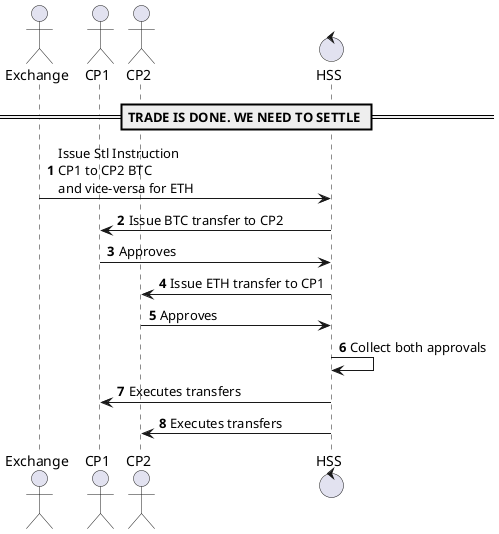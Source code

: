 @startuml
'https://plantuml.com/sequence-diagram

actor Exchange
actor CP1
actor CP2
control HSS

autonumber
== TRADE IS DONE. WE NEED TO SETTLE ==
Exchange -> HSS: Issue Stl Instruction\nCP1 to CP2 BTC\nand vice-versa for ETH
HSS -> CP1: Issue BTC transfer to CP2
CP1 -> HSS: Approves
HSS -> CP2: Issue ETH transfer to CP1
CP2 -> HSS: Approves
HSS -> HSS: Collect both approvals
HSS -> CP1: Executes transfers
HSS -> CP2: Executes transfers
@enduml